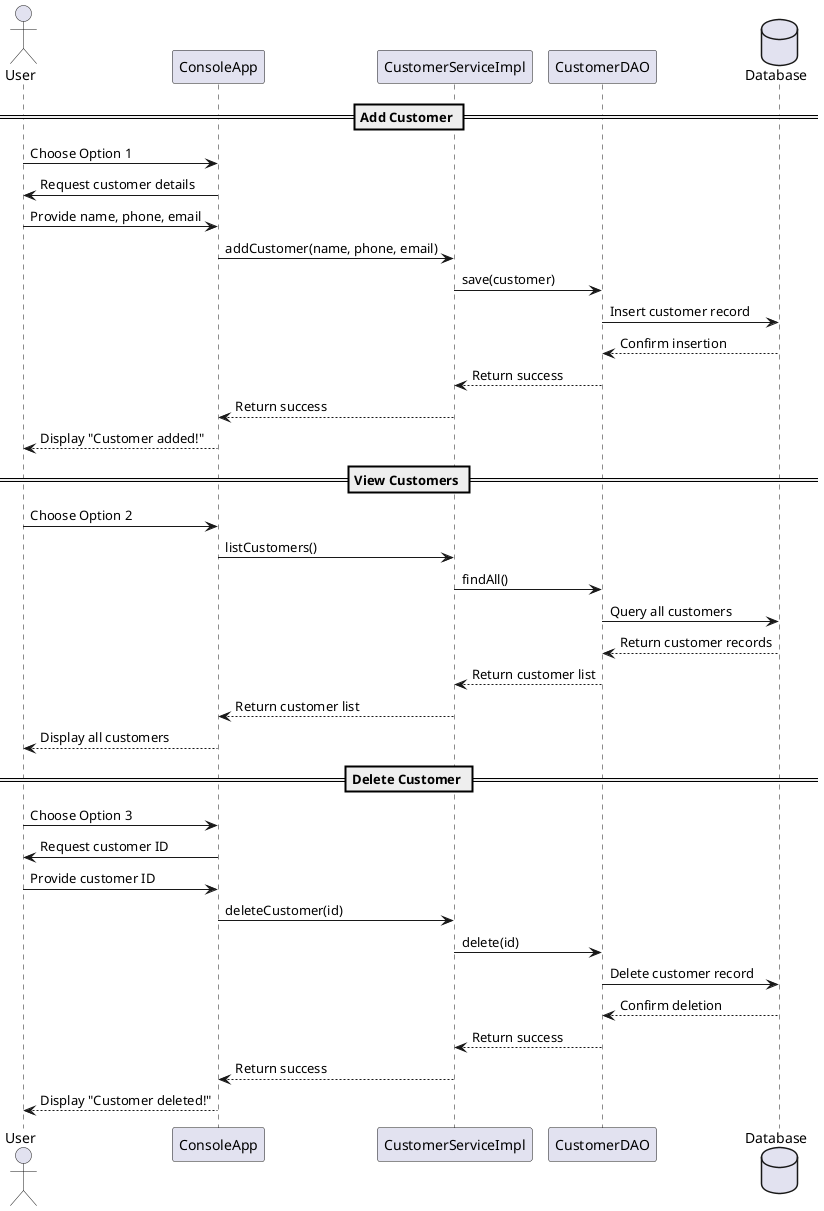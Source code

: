 @startuml Customer Management

actor User
participant ConsoleApp
participant CustomerServiceImpl
participant CustomerDAO
database Database

== Add Customer ==
User -> ConsoleApp: Choose Option 1
ConsoleApp -> User: Request customer details
User -> ConsoleApp: Provide name, phone, email
ConsoleApp -> CustomerServiceImpl: addCustomer(name, phone, email)
CustomerServiceImpl -> CustomerDAO: save(customer)
CustomerDAO -> Database: Insert customer record
Database --> CustomerDAO: Confirm insertion
CustomerDAO --> CustomerServiceImpl: Return success
CustomerServiceImpl --> ConsoleApp: Return success
ConsoleApp --> User: Display "Customer added!"

== View Customers ==
User -> ConsoleApp: Choose Option 2
ConsoleApp -> CustomerServiceImpl: listCustomers()
CustomerServiceImpl -> CustomerDAO: findAll()
CustomerDAO -> Database: Query all customers
Database --> CustomerDAO: Return customer records
CustomerDAO --> CustomerServiceImpl: Return customer list
CustomerServiceImpl --> ConsoleApp: Return customer list
ConsoleApp --> User: Display all customers

== Delete Customer ==
User -> ConsoleApp: Choose Option 3
ConsoleApp -> User: Request customer ID
User -> ConsoleApp: Provide customer ID
ConsoleApp -> CustomerServiceImpl: deleteCustomer(id)
CustomerServiceImpl -> CustomerDAO: delete(id)
CustomerDAO -> Database: Delete customer record
Database --> CustomerDAO: Confirm deletion
CustomerDAO --> CustomerServiceImpl: Return success
CustomerServiceImpl --> ConsoleApp: Return success
ConsoleApp --> User: Display "Customer deleted!"

@enduml
